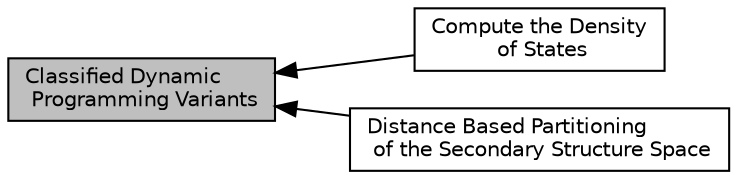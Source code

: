 digraph "Classified Dynamic Programming Variants"
{
  bgcolor="transparent";
  edge [fontname="Helvetica",fontsize="10",labelfontname="Helvetica",labelfontsize="10"];
  node [fontname="Helvetica",fontsize="10",shape=box];
  rankdir=LR;
  Node1 [label="Classified Dynamic\l Programming Variants",height=0.2,width=0.4,color="black", fillcolor="grey75", style="filled", fontcolor="black",tooltip=" "];
  Node3 [label="Compute the Density\l of States",height=0.2,width=0.4,color="black",URL="$group__dos.html",tooltip=" "];
  Node2 [label="Distance Based Partitioning\l of the Secondary Structure Space",height=0.2,width=0.4,color="black",URL="$group__kl__neighborhood.html",tooltip=" "];
  Node1->Node2 [shape=plaintext, dir="back", style="solid"];
  Node1->Node3 [shape=plaintext, dir="back", style="solid"];
}

